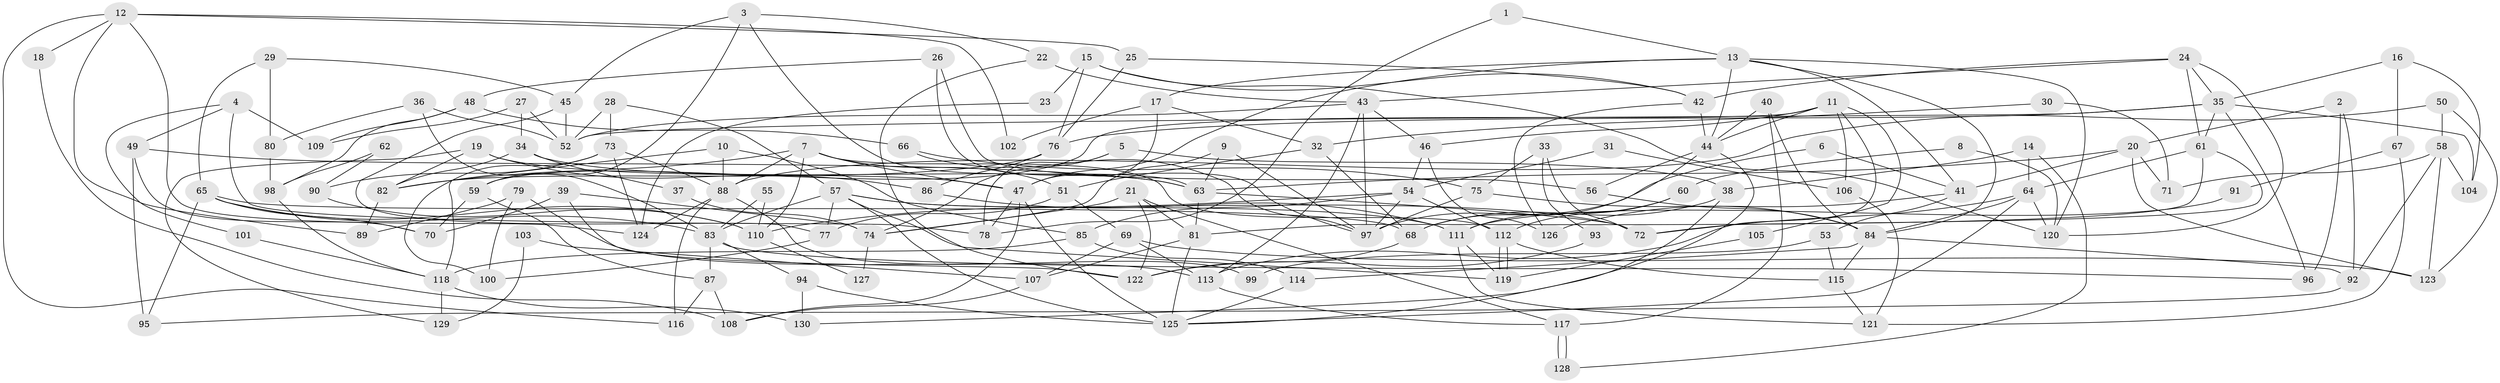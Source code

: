 // Generated by graph-tools (version 1.1) at 2025/50/03/09/25 03:50:03]
// undirected, 130 vertices, 260 edges
graph export_dot {
graph [start="1"]
  node [color=gray90,style=filled];
  1;
  2;
  3;
  4;
  5;
  6;
  7;
  8;
  9;
  10;
  11;
  12;
  13;
  14;
  15;
  16;
  17;
  18;
  19;
  20;
  21;
  22;
  23;
  24;
  25;
  26;
  27;
  28;
  29;
  30;
  31;
  32;
  33;
  34;
  35;
  36;
  37;
  38;
  39;
  40;
  41;
  42;
  43;
  44;
  45;
  46;
  47;
  48;
  49;
  50;
  51;
  52;
  53;
  54;
  55;
  56;
  57;
  58;
  59;
  60;
  61;
  62;
  63;
  64;
  65;
  66;
  67;
  68;
  69;
  70;
  71;
  72;
  73;
  74;
  75;
  76;
  77;
  78;
  79;
  80;
  81;
  82;
  83;
  84;
  85;
  86;
  87;
  88;
  89;
  90;
  91;
  92;
  93;
  94;
  95;
  96;
  97;
  98;
  99;
  100;
  101;
  102;
  103;
  104;
  105;
  106;
  107;
  108;
  109;
  110;
  111;
  112;
  113;
  114;
  115;
  116;
  117;
  118;
  119;
  120;
  121;
  122;
  123;
  124;
  125;
  126;
  127;
  128;
  129;
  130;
  1 -- 78;
  1 -- 13;
  2 -- 20;
  2 -- 92;
  2 -- 96;
  3 -- 63;
  3 -- 45;
  3 -- 22;
  3 -- 59;
  4 -- 49;
  4 -- 109;
  4 -- 78;
  4 -- 101;
  5 -- 74;
  5 -- 38;
  5 -- 78;
  6 -- 41;
  6 -- 97;
  7 -- 47;
  7 -- 82;
  7 -- 51;
  7 -- 88;
  7 -- 110;
  7 -- 112;
  8 -- 120;
  8 -- 60;
  9 -- 97;
  9 -- 63;
  9 -- 74;
  10 -- 88;
  10 -- 118;
  10 -- 85;
  11 -- 113;
  11 -- 46;
  11 -- 44;
  11 -- 59;
  11 -- 105;
  11 -- 106;
  12 -- 116;
  12 -- 25;
  12 -- 18;
  12 -- 89;
  12 -- 102;
  12 -- 124;
  13 -- 84;
  13 -- 47;
  13 -- 17;
  13 -- 41;
  13 -- 44;
  13 -- 120;
  14 -- 64;
  14 -- 38;
  14 -- 128;
  15 -- 42;
  15 -- 120;
  15 -- 23;
  15 -- 76;
  16 -- 35;
  16 -- 104;
  16 -- 67;
  17 -- 47;
  17 -- 32;
  17 -- 102;
  18 -- 108;
  19 -- 47;
  19 -- 82;
  19 -- 86;
  19 -- 129;
  20 -- 41;
  20 -- 63;
  20 -- 71;
  20 -- 123;
  21 -- 122;
  21 -- 81;
  21 -- 74;
  21 -- 117;
  22 -- 122;
  22 -- 43;
  23 -- 124;
  24 -- 43;
  24 -- 61;
  24 -- 35;
  24 -- 42;
  24 -- 120;
  25 -- 76;
  25 -- 42;
  26 -- 97;
  26 -- 56;
  26 -- 48;
  27 -- 52;
  27 -- 34;
  27 -- 109;
  28 -- 57;
  28 -- 52;
  28 -- 73;
  29 -- 65;
  29 -- 45;
  29 -- 80;
  30 -- 32;
  30 -- 71;
  31 -- 54;
  31 -- 106;
  32 -- 51;
  32 -- 68;
  33 -- 72;
  33 -- 75;
  33 -- 93;
  34 -- 63;
  34 -- 82;
  34 -- 37;
  35 -- 61;
  35 -- 52;
  35 -- 76;
  35 -- 96;
  35 -- 104;
  36 -- 52;
  36 -- 83;
  36 -- 80;
  37 -- 74;
  38 -- 68;
  38 -- 125;
  39 -- 74;
  39 -- 70;
  39 -- 122;
  40 -- 117;
  40 -- 44;
  40 -- 84;
  41 -- 126;
  41 -- 53;
  42 -- 44;
  42 -- 126;
  43 -- 97;
  43 -- 46;
  43 -- 52;
  43 -- 113;
  44 -- 56;
  44 -- 68;
  44 -- 130;
  45 -- 52;
  45 -- 77;
  46 -- 54;
  46 -- 126;
  47 -- 78;
  47 -- 125;
  47 -- 108;
  48 -- 98;
  48 -- 66;
  48 -- 109;
  49 -- 63;
  49 -- 70;
  49 -- 95;
  50 -- 58;
  50 -- 88;
  50 -- 123;
  51 -- 69;
  51 -- 77;
  53 -- 115;
  53 -- 99;
  54 -- 112;
  54 -- 110;
  54 -- 85;
  54 -- 97;
  55 -- 110;
  55 -- 83;
  56 -- 84;
  57 -- 83;
  57 -- 111;
  57 -- 72;
  57 -- 77;
  57 -- 119;
  57 -- 125;
  58 -- 92;
  58 -- 123;
  58 -- 71;
  58 -- 104;
  59 -- 70;
  59 -- 87;
  60 -- 111;
  60 -- 112;
  61 -- 64;
  61 -- 72;
  61 -- 81;
  62 -- 98;
  62 -- 90;
  63 -- 81;
  63 -- 72;
  64 -- 84;
  64 -- 120;
  64 -- 72;
  64 -- 125;
  65 -- 83;
  65 -- 68;
  65 -- 70;
  65 -- 95;
  65 -- 110;
  66 -- 75;
  66 -- 97;
  67 -- 121;
  67 -- 91;
  68 -- 122;
  69 -- 113;
  69 -- 123;
  69 -- 107;
  73 -- 88;
  73 -- 90;
  73 -- 100;
  73 -- 124;
  74 -- 127;
  75 -- 84;
  75 -- 97;
  76 -- 82;
  76 -- 86;
  77 -- 100;
  79 -- 113;
  79 -- 100;
  79 -- 89;
  80 -- 98;
  81 -- 125;
  81 -- 107;
  82 -- 89;
  83 -- 96;
  83 -- 87;
  83 -- 94;
  84 -- 114;
  84 -- 92;
  84 -- 115;
  85 -- 114;
  85 -- 118;
  86 -- 111;
  87 -- 108;
  87 -- 116;
  88 -- 124;
  88 -- 99;
  88 -- 116;
  90 -- 110;
  91 -- 111;
  92 -- 95;
  93 -- 122;
  94 -- 125;
  94 -- 130;
  98 -- 118;
  101 -- 118;
  103 -- 129;
  103 -- 107;
  105 -- 119;
  106 -- 121;
  107 -- 108;
  110 -- 127;
  111 -- 119;
  111 -- 121;
  112 -- 119;
  112 -- 119;
  112 -- 115;
  113 -- 117;
  114 -- 125;
  115 -- 121;
  117 -- 128;
  117 -- 128;
  118 -- 130;
  118 -- 129;
}
